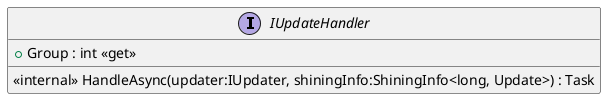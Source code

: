 @startuml
interface IUpdateHandler {
    + Group : int <<get>>
    <<internal>> HandleAsync(updater:IUpdater, shiningInfo:ShiningInfo<long, Update>) : Task
}
@enduml
